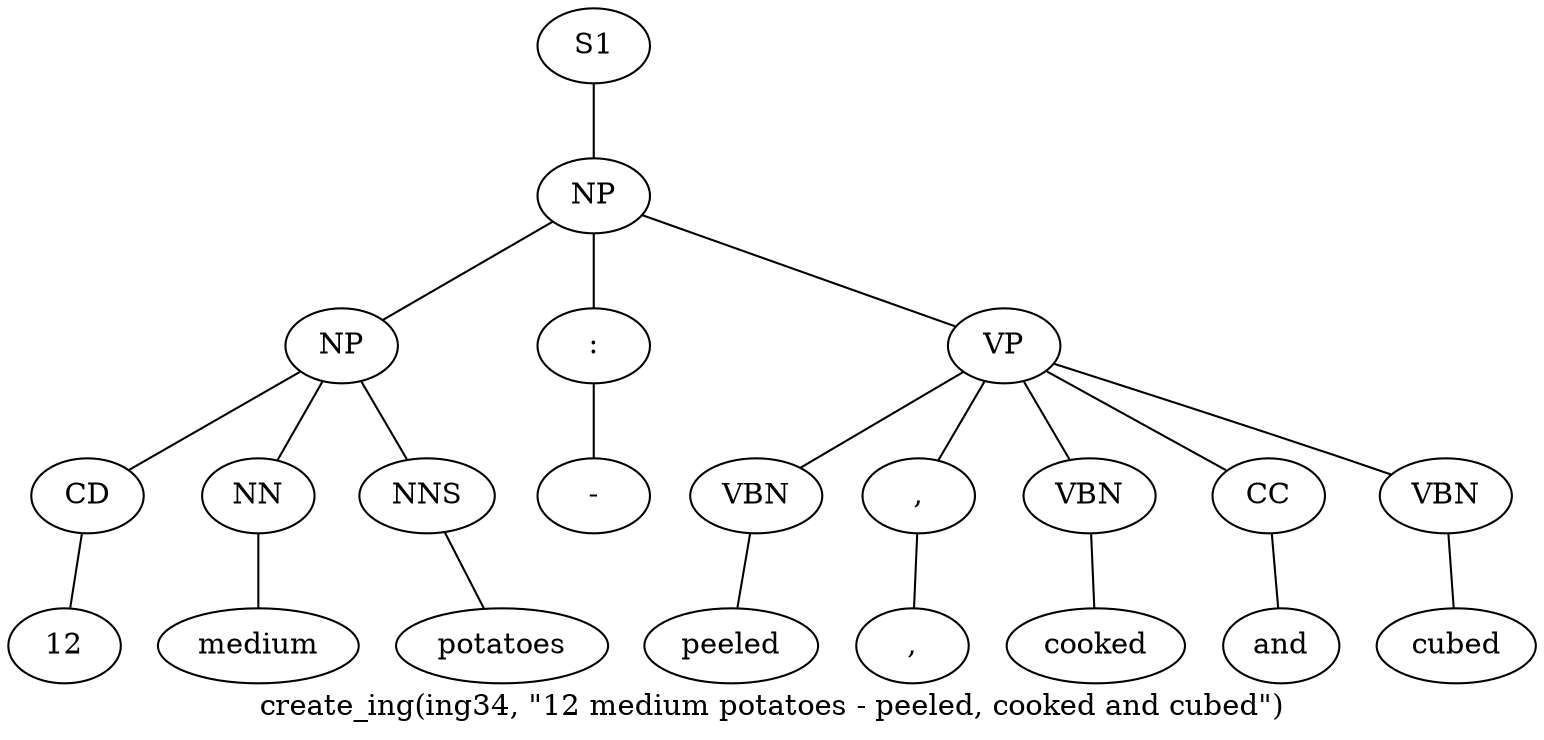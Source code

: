 graph SyntaxGraph {
	label = "create_ing(ing34, \"12 medium potatoes - peeled, cooked and cubed\")";
	Node0 [label="S1"];
	Node1 [label="NP"];
	Node2 [label="NP"];
	Node3 [label="CD"];
	Node4 [label="12"];
	Node5 [label="NN"];
	Node6 [label="medium"];
	Node7 [label="NNS"];
	Node8 [label="potatoes"];
	Node9 [label=":"];
	Node10 [label="-"];
	Node11 [label="VP"];
	Node12 [label="VBN"];
	Node13 [label="peeled"];
	Node14 [label=","];
	Node15 [label=","];
	Node16 [label="VBN"];
	Node17 [label="cooked"];
	Node18 [label="CC"];
	Node19 [label="and"];
	Node20 [label="VBN"];
	Node21 [label="cubed"];

	Node0 -- Node1;
	Node1 -- Node2;
	Node1 -- Node9;
	Node1 -- Node11;
	Node2 -- Node3;
	Node2 -- Node5;
	Node2 -- Node7;
	Node3 -- Node4;
	Node5 -- Node6;
	Node7 -- Node8;
	Node9 -- Node10;
	Node11 -- Node12;
	Node11 -- Node14;
	Node11 -- Node16;
	Node11 -- Node18;
	Node11 -- Node20;
	Node12 -- Node13;
	Node14 -- Node15;
	Node16 -- Node17;
	Node18 -- Node19;
	Node20 -- Node21;
}